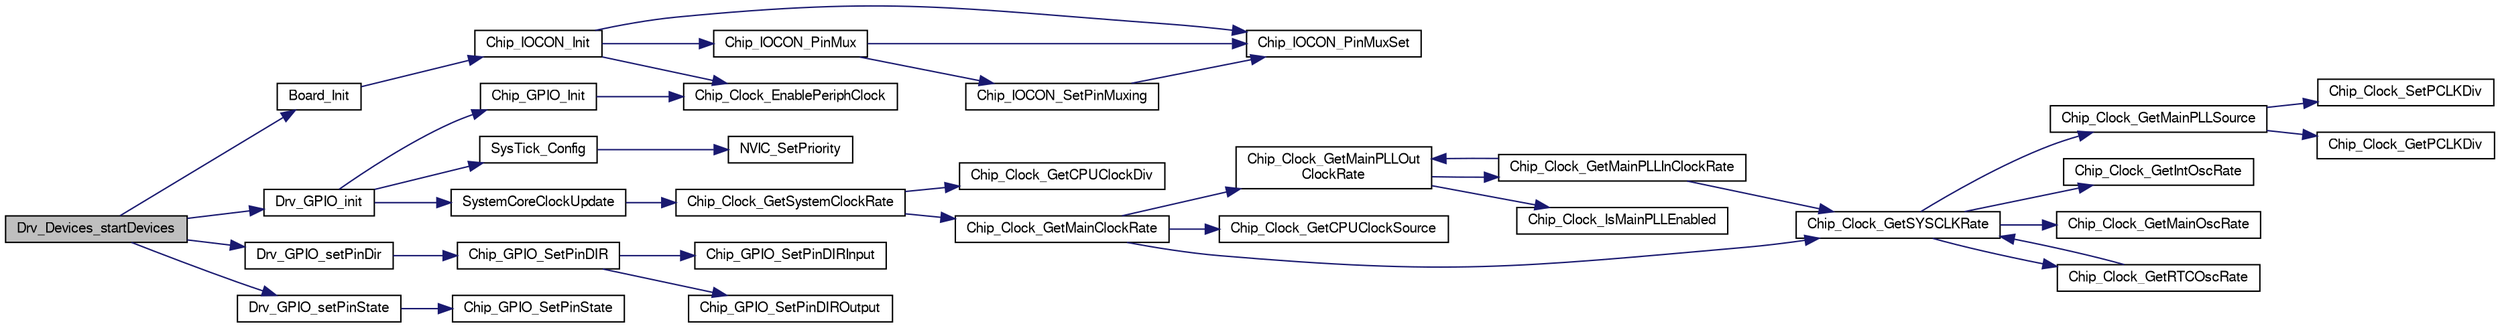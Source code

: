 digraph "Drv_Devices_startDevices"
{
  edge [fontname="FreeSans",fontsize="10",labelfontname="FreeSans",labelfontsize="10"];
  node [fontname="FreeSans",fontsize="10",shape=record];
  rankdir="LR";
  Node1 [label="Drv_Devices_startDevices",height=0.2,width=0.4,color="black", fillcolor="grey75", style="filled", fontcolor="black"];
  Node1 -> Node2 [color="midnightblue",fontsize="10",style="solid"];
  Node2 [label="Board_Init",height=0.2,width=0.4,color="black", fillcolor="white", style="filled",URL="$group__BOARD__COMMON__API.html#gae8d2d761b984f48c3dbb27dd32a8c119",tooltip="Set up and initialize all required blocks and functions related to the board hardware. "];
  Node2 -> Node3 [color="midnightblue",fontsize="10",style="solid"];
  Node3 [label="Chip_IOCON_Init",height=0.2,width=0.4,color="black", fillcolor="white", style="filled",URL="$group__IOCON__17XX__40XX.html#ga40283d81f5ad91ba8b47647059721c9d",tooltip="Initialize the IOCON peripheral. "];
  Node3 -> Node4 [color="midnightblue",fontsize="10",style="solid"];
  Node4 [label="Chip_Clock_EnablePeriphClock",height=0.2,width=0.4,color="black", fillcolor="white", style="filled",URL="$group__CLOCK__17XX__40XX.html#gac63024a1f928ba359c4f4cac7e48fe39",tooltip="Enables power and clocking for a peripheral. "];
  Node3 -> Node5 [color="midnightblue",fontsize="10",style="solid"];
  Node5 [label="Chip_IOCON_PinMuxSet",height=0.2,width=0.4,color="black", fillcolor="white", style="filled",URL="$group__IOCON__17XX__40XX.html#ga5db68254cabb0d4cd4558d81557b77e4",tooltip="Sets I/O Control pin mux. "];
  Node3 -> Node6 [color="midnightblue",fontsize="10",style="solid"];
  Node6 [label="Chip_IOCON_PinMux",height=0.2,width=0.4,color="black", fillcolor="white", style="filled",URL="$group__IOCON__17XX__40XX.html#gaa2f90b2873cda51e67b3a67d6cc92617",tooltip="Setup pin modes and function. "];
  Node6 -> Node5 [color="midnightblue",fontsize="10",style="solid"];
  Node6 -> Node7 [color="midnightblue",fontsize="10",style="solid"];
  Node7 [label="Chip_IOCON_SetPinMuxing",height=0.2,width=0.4,color="black", fillcolor="white", style="filled",URL="$group__IOCON__17XX__40XX.html#gad97c96e401016cf296e6d20454f1c522",tooltip="Set all I/O Control pin muxing. "];
  Node7 -> Node5 [color="midnightblue",fontsize="10",style="solid"];
  Node1 -> Node8 [color="midnightblue",fontsize="10",style="solid"];
  Node8 [label="Drv_GPIO_init",height=0.2,width=0.4,color="black", fillcolor="white", style="filled",URL="$group__GPIO__Library.html#ga9be5db131ab65deac64ba3f32adc3e0a",tooltip="Initialize GPIO port. "];
  Node8 -> Node9 [color="midnightblue",fontsize="10",style="solid"];
  Node9 [label="Chip_GPIO_Init",height=0.2,width=0.4,color="black", fillcolor="white", style="filled",URL="$group__GPIO__17XX__40XX.html#gaeaca39372c8ff9f288243a20dd2259ce",tooltip="Initialize GPIO block. "];
  Node9 -> Node4 [color="midnightblue",fontsize="10",style="solid"];
  Node8 -> Node10 [color="midnightblue",fontsize="10",style="solid"];
  Node10 [label="SystemCoreClockUpdate",height=0.2,width=0.4,color="black", fillcolor="white", style="filled",URL="$group__SUPPORT__17XX__40XX__FUNC.html#gae0c36a9591fe6e9c45ecb21a794f0f0f",tooltip="Update system core clock rate, should be called if the system has a clock rate change. "];
  Node10 -> Node11 [color="midnightblue",fontsize="10",style="solid"];
  Node11 [label="Chip_Clock_GetSystemClockRate",height=0.2,width=0.4,color="black", fillcolor="white", style="filled",URL="$group__CLOCK__17XX__40XX.html#gaf3dd97239f9db511dbc71c531132cc08",tooltip="Return system clock rate. "];
  Node11 -> Node12 [color="midnightblue",fontsize="10",style="solid"];
  Node12 [label="Chip_Clock_GetMainClockRate",height=0.2,width=0.4,color="black", fillcolor="white", style="filled",URL="$group__CLOCK__17XX__40XX.html#gaf5319079ca1531102c01860d05a69960",tooltip="Return main clock rate. "];
  Node12 -> Node13 [color="midnightblue",fontsize="10",style="solid"];
  Node13 [label="Chip_Clock_GetCPUClockSource",height=0.2,width=0.4,color="black", fillcolor="white", style="filled",URL="$group__CLOCK__17XX__40XX.html#ga84a5acda2829b05c81326606630b7238",tooltip="Returns the current CPU clock source. "];
  Node12 -> Node14 [color="midnightblue",fontsize="10",style="solid"];
  Node14 [label="Chip_Clock_GetMainPLLOut\lClockRate",height=0.2,width=0.4,color="black", fillcolor="white", style="filled",URL="$group__CLOCK__17XX__40XX.html#gad1a38c10a143b8e21d2a8085ec0cb13e",tooltip="Return PLL0 (Main PLL) output clock rate. "];
  Node14 -> Node15 [color="midnightblue",fontsize="10",style="solid"];
  Node15 [label="Chip_Clock_IsMainPLLEnabled",height=0.2,width=0.4,color="black", fillcolor="white", style="filled",URL="$group__CLOCK__17XX__40XX.html#ga63e9e5918d1a8b0d1c5811c3f0189846",tooltip="Read PLL0 enable status. "];
  Node14 -> Node16 [color="midnightblue",fontsize="10",style="solid"];
  Node16 [label="Chip_Clock_GetMainPLLInClockRate",height=0.2,width=0.4,color="black", fillcolor="white", style="filled",URL="$group__CLOCK__17XX__40XX.html#gade97c5e68f4609663e247043b48949d9",tooltip="Return Main PLL (PLL0) input clock rate. "];
  Node16 -> Node17 [color="midnightblue",fontsize="10",style="solid"];
  Node17 [label="Chip_Clock_GetSYSCLKRate",height=0.2,width=0.4,color="black", fillcolor="white", style="filled",URL="$group__CLOCK__17XX__40XX.html#gaec133465745ce56e49b184185f8252e1",tooltip="Returns the current SYSCLK clock rate. "];
  Node17 -> Node18 [color="midnightblue",fontsize="10",style="solid"];
  Node18 [label="Chip_Clock_GetMainPLLSource",height=0.2,width=0.4,color="black", fillcolor="white", style="filled",URL="$group__CLOCK__17XX__40XX.html#gaf678411ef6cde49c95c603030554fa9d",tooltip="Returns the input clock source for SYSCLK. "];
  Node18 -> Node19 [color="midnightblue",fontsize="10",style="solid"];
  Node19 [label="Chip_Clock_SetPCLKDiv",height=0.2,width=0.4,color="black", fillcolor="white", style="filled",URL="$group__CLOCK__17XX__40XX.html#ga847b9fe292e8d5461c02750a21d34885",tooltip="Sets a clock divider for all peripherals. "];
  Node18 -> Node20 [color="midnightblue",fontsize="10",style="solid"];
  Node20 [label="Chip_Clock_GetPCLKDiv",height=0.2,width=0.4,color="black", fillcolor="white", style="filled",URL="$group__CLOCK__17XX__40XX.html#ga2fb0ad885ca820d555cf9ff4268cc252",tooltip="Gets the clock divider for all peripherals. "];
  Node17 -> Node21 [color="midnightblue",fontsize="10",style="solid"];
  Node21 [label="Chip_Clock_GetIntOscRate",height=0.2,width=0.4,color="black", fillcolor="white", style="filled",URL="$group__CLOCK__17XX__40XX.html#gaa8db0ad49f51bf5d6870181e77249c2b",tooltip="Returns the internal oscillator (IRC) clock rate. "];
  Node17 -> Node22 [color="midnightblue",fontsize="10",style="solid"];
  Node22 [label="Chip_Clock_GetMainOscRate",height=0.2,width=0.4,color="black", fillcolor="white", style="filled",URL="$group__CLOCK__17XX__40XX.html#ga32ea9f95eed11d2bfa470b473232456e",tooltip="Returns the main oscillator clock rate. "];
  Node17 -> Node23 [color="midnightblue",fontsize="10",style="solid"];
  Node23 [label="Chip_Clock_GetRTCOscRate",height=0.2,width=0.4,color="black", fillcolor="white", style="filled",URL="$group__CLOCK__17XX__40XX.html#ga64b01351fd2019749b1f1d18dfd263f0",tooltip="Returns the RTC oscillator clock rate. "];
  Node23 -> Node17 [color="midnightblue",fontsize="10",style="solid"];
  Node16 -> Node14 [color="midnightblue",fontsize="10",style="solid"];
  Node12 -> Node17 [color="midnightblue",fontsize="10",style="solid"];
  Node11 -> Node24 [color="midnightblue",fontsize="10",style="solid"];
  Node24 [label="Chip_Clock_GetCPUClockDiv",height=0.2,width=0.4,color="black", fillcolor="white", style="filled",URL="$group__CLOCK__17XX__40XX.html#ga3e1ef8ac1f9c19b33016c914b01fd9a4",tooltip="Gets the CPU clock divider. "];
  Node8 -> Node25 [color="midnightblue",fontsize="10",style="solid"];
  Node25 [label="SysTick_Config",height=0.2,width=0.4,color="black", fillcolor="white", style="filled",URL="$group__CMSIS__Core__SysTickFunctions.html#gae4e8f0238527c69f522029b93c8e5b78",tooltip="System Tick Configuration. "];
  Node25 -> Node26 [color="midnightblue",fontsize="10",style="solid"];
  Node26 [label="NVIC_SetPriority",height=0.2,width=0.4,color="black", fillcolor="white", style="filled",URL="$group__CMSIS__Core__NVICFunctions.html#ga2305cbd44aaad792e3a4e538bdaf14f9",tooltip="Set Interrupt Priority. "];
  Node1 -> Node27 [color="midnightblue",fontsize="10",style="solid"];
  Node27 [label="Drv_GPIO_setPinDir",height=0.2,width=0.4,color="black", fillcolor="white", style="filled",URL="$group__GPIO__Library.html#gab513ddd38bb6f89dfa844fd7ab6c48dd",tooltip="Set GPIO direction for a single GPIO pin. "];
  Node27 -> Node28 [color="midnightblue",fontsize="10",style="solid"];
  Node28 [label="Chip_GPIO_SetPinDIR",height=0.2,width=0.4,color="black", fillcolor="white", style="filled",URL="$group__GPIO__17XX__40XX.html#gac384ba462a45291528e95945c3273772",tooltip="Set GPIO direction for a single GPIO pin. "];
  Node28 -> Node29 [color="midnightblue",fontsize="10",style="solid"];
  Node29 [label="Chip_GPIO_SetPinDIROutput",height=0.2,width=0.4,color="black", fillcolor="white", style="filled",URL="$group__GPIO__17XX__40XX.html#gadd0450341df62f7e13ee57cd249fe2a2",tooltip="Set GPIO direction for a single GPIO pin to an output. "];
  Node28 -> Node30 [color="midnightblue",fontsize="10",style="solid"];
  Node30 [label="Chip_GPIO_SetPinDIRInput",height=0.2,width=0.4,color="black", fillcolor="white", style="filled",URL="$group__GPIO__17XX__40XX.html#ga0c20af0c6b9cee61714643bef6614485",tooltip="Set GPIO direction for a single GPIO pin to an input. "];
  Node1 -> Node31 [color="midnightblue",fontsize="10",style="solid"];
  Node31 [label="Drv_GPIO_setPinState",height=0.2,width=0.4,color="black", fillcolor="white", style="filled",URL="$group__GPIO__Library.html#gaa0fc19aa74a1bf75817ba137e78f7a0a",tooltip="Set a GPIO pin state. "];
  Node31 -> Node32 [color="midnightblue",fontsize="10",style="solid"];
  Node32 [label="Chip_GPIO_SetPinState",height=0.2,width=0.4,color="black", fillcolor="white", style="filled",URL="$group__GPIO__17XX__40XX.html#ga2d8db9f0a52f061d64e8cada713ae03e",tooltip="Set a GPIO pin state. "];
}
